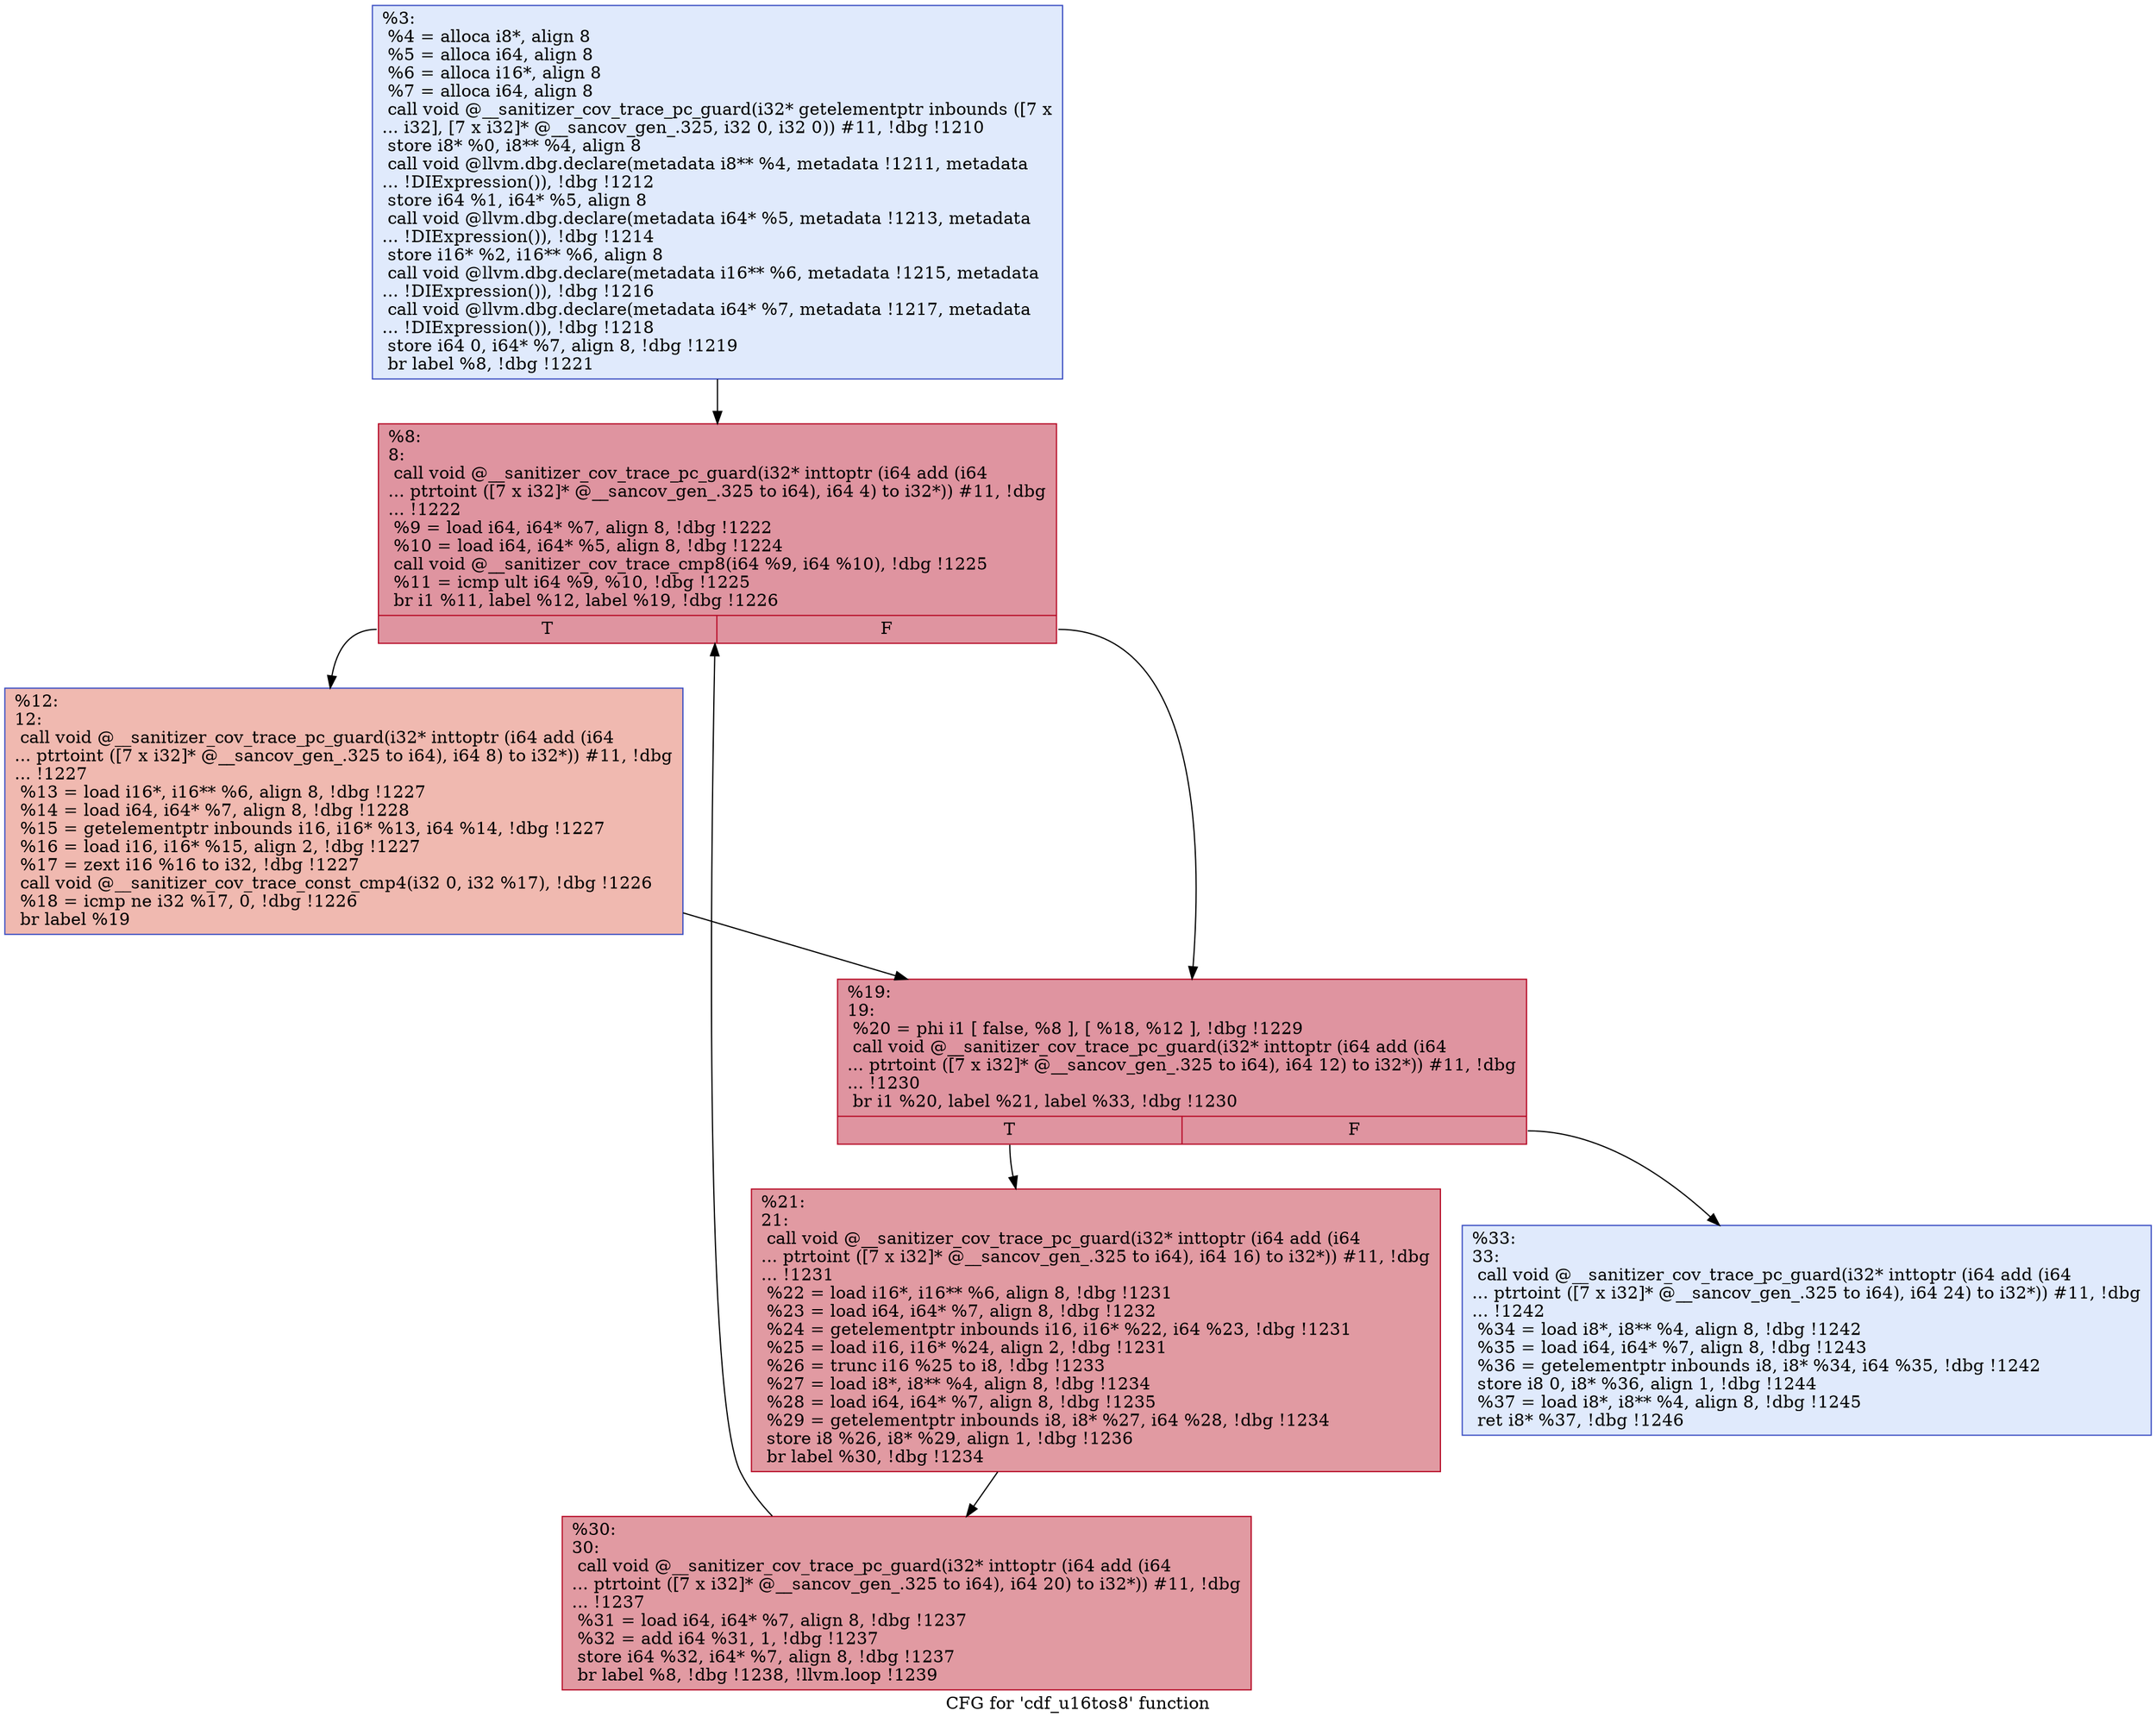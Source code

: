 digraph "CFG for 'cdf_u16tos8' function" {
	label="CFG for 'cdf_u16tos8' function";

	Node0x564cce9bd0c0 [shape=record,color="#3d50c3ff", style=filled, fillcolor="#b9d0f970",label="{%3:\l  %4 = alloca i8*, align 8\l  %5 = alloca i64, align 8\l  %6 = alloca i16*, align 8\l  %7 = alloca i64, align 8\l  call void @__sanitizer_cov_trace_pc_guard(i32* getelementptr inbounds ([7 x\l... i32], [7 x i32]* @__sancov_gen_.325, i32 0, i32 0)) #11, !dbg !1210\l  store i8* %0, i8** %4, align 8\l  call void @llvm.dbg.declare(metadata i8** %4, metadata !1211, metadata\l... !DIExpression()), !dbg !1212\l  store i64 %1, i64* %5, align 8\l  call void @llvm.dbg.declare(metadata i64* %5, metadata !1213, metadata\l... !DIExpression()), !dbg !1214\l  store i16* %2, i16** %6, align 8\l  call void @llvm.dbg.declare(metadata i16** %6, metadata !1215, metadata\l... !DIExpression()), !dbg !1216\l  call void @llvm.dbg.declare(metadata i64* %7, metadata !1217, metadata\l... !DIExpression()), !dbg !1218\l  store i64 0, i64* %7, align 8, !dbg !1219\l  br label %8, !dbg !1221\l}"];
	Node0x564cce9bd0c0 -> Node0x564cce9c51b0;
	Node0x564cce9c51b0 [shape=record,color="#b70d28ff", style=filled, fillcolor="#b70d2870",label="{%8:\l8:                                                \l  call void @__sanitizer_cov_trace_pc_guard(i32* inttoptr (i64 add (i64\l... ptrtoint ([7 x i32]* @__sancov_gen_.325 to i64), i64 4) to i32*)) #11, !dbg\l... !1222\l  %9 = load i64, i64* %7, align 8, !dbg !1222\l  %10 = load i64, i64* %5, align 8, !dbg !1224\l  call void @__sanitizer_cov_trace_cmp8(i64 %9, i64 %10), !dbg !1225\l  %11 = icmp ult i64 %9, %10, !dbg !1225\l  br i1 %11, label %12, label %19, !dbg !1226\l|{<s0>T|<s1>F}}"];
	Node0x564cce9c51b0:s0 -> Node0x564cce9c5200;
	Node0x564cce9c51b0:s1 -> Node0x564cce9c5250;
	Node0x564cce9c5200 [shape=record,color="#3d50c3ff", style=filled, fillcolor="#de614d70",label="{%12:\l12:                                               \l  call void @__sanitizer_cov_trace_pc_guard(i32* inttoptr (i64 add (i64\l... ptrtoint ([7 x i32]* @__sancov_gen_.325 to i64), i64 8) to i32*)) #11, !dbg\l... !1227\l  %13 = load i16*, i16** %6, align 8, !dbg !1227\l  %14 = load i64, i64* %7, align 8, !dbg !1228\l  %15 = getelementptr inbounds i16, i16* %13, i64 %14, !dbg !1227\l  %16 = load i16, i16* %15, align 2, !dbg !1227\l  %17 = zext i16 %16 to i32, !dbg !1227\l  call void @__sanitizer_cov_trace_const_cmp4(i32 0, i32 %17), !dbg !1226\l  %18 = icmp ne i32 %17, 0, !dbg !1226\l  br label %19\l}"];
	Node0x564cce9c5200 -> Node0x564cce9c5250;
	Node0x564cce9c5250 [shape=record,color="#b70d28ff", style=filled, fillcolor="#b70d2870",label="{%19:\l19:                                               \l  %20 = phi i1 [ false, %8 ], [ %18, %12 ], !dbg !1229\l  call void @__sanitizer_cov_trace_pc_guard(i32* inttoptr (i64 add (i64\l... ptrtoint ([7 x i32]* @__sancov_gen_.325 to i64), i64 12) to i32*)) #11, !dbg\l... !1230\l  br i1 %20, label %21, label %33, !dbg !1230\l|{<s0>T|<s1>F}}"];
	Node0x564cce9c5250:s0 -> Node0x564cce9c52a0;
	Node0x564cce9c5250:s1 -> Node0x564cce9c5340;
	Node0x564cce9c52a0 [shape=record,color="#b70d28ff", style=filled, fillcolor="#bb1b2c70",label="{%21:\l21:                                               \l  call void @__sanitizer_cov_trace_pc_guard(i32* inttoptr (i64 add (i64\l... ptrtoint ([7 x i32]* @__sancov_gen_.325 to i64), i64 16) to i32*)) #11, !dbg\l... !1231\l  %22 = load i16*, i16** %6, align 8, !dbg !1231\l  %23 = load i64, i64* %7, align 8, !dbg !1232\l  %24 = getelementptr inbounds i16, i16* %22, i64 %23, !dbg !1231\l  %25 = load i16, i16* %24, align 2, !dbg !1231\l  %26 = trunc i16 %25 to i8, !dbg !1233\l  %27 = load i8*, i8** %4, align 8, !dbg !1234\l  %28 = load i64, i64* %7, align 8, !dbg !1235\l  %29 = getelementptr inbounds i8, i8* %27, i64 %28, !dbg !1234\l  store i8 %26, i8* %29, align 1, !dbg !1236\l  br label %30, !dbg !1234\l}"];
	Node0x564cce9c52a0 -> Node0x564cce9c52f0;
	Node0x564cce9c52f0 [shape=record,color="#b70d28ff", style=filled, fillcolor="#bb1b2c70",label="{%30:\l30:                                               \l  call void @__sanitizer_cov_trace_pc_guard(i32* inttoptr (i64 add (i64\l... ptrtoint ([7 x i32]* @__sancov_gen_.325 to i64), i64 20) to i32*)) #11, !dbg\l... !1237\l  %31 = load i64, i64* %7, align 8, !dbg !1237\l  %32 = add i64 %31, 1, !dbg !1237\l  store i64 %32, i64* %7, align 8, !dbg !1237\l  br label %8, !dbg !1238, !llvm.loop !1239\l}"];
	Node0x564cce9c52f0 -> Node0x564cce9c51b0;
	Node0x564cce9c5340 [shape=record,color="#3d50c3ff", style=filled, fillcolor="#b9d0f970",label="{%33:\l33:                                               \l  call void @__sanitizer_cov_trace_pc_guard(i32* inttoptr (i64 add (i64\l... ptrtoint ([7 x i32]* @__sancov_gen_.325 to i64), i64 24) to i32*)) #11, !dbg\l... !1242\l  %34 = load i8*, i8** %4, align 8, !dbg !1242\l  %35 = load i64, i64* %7, align 8, !dbg !1243\l  %36 = getelementptr inbounds i8, i8* %34, i64 %35, !dbg !1242\l  store i8 0, i8* %36, align 1, !dbg !1244\l  %37 = load i8*, i8** %4, align 8, !dbg !1245\l  ret i8* %37, !dbg !1246\l}"];
}
